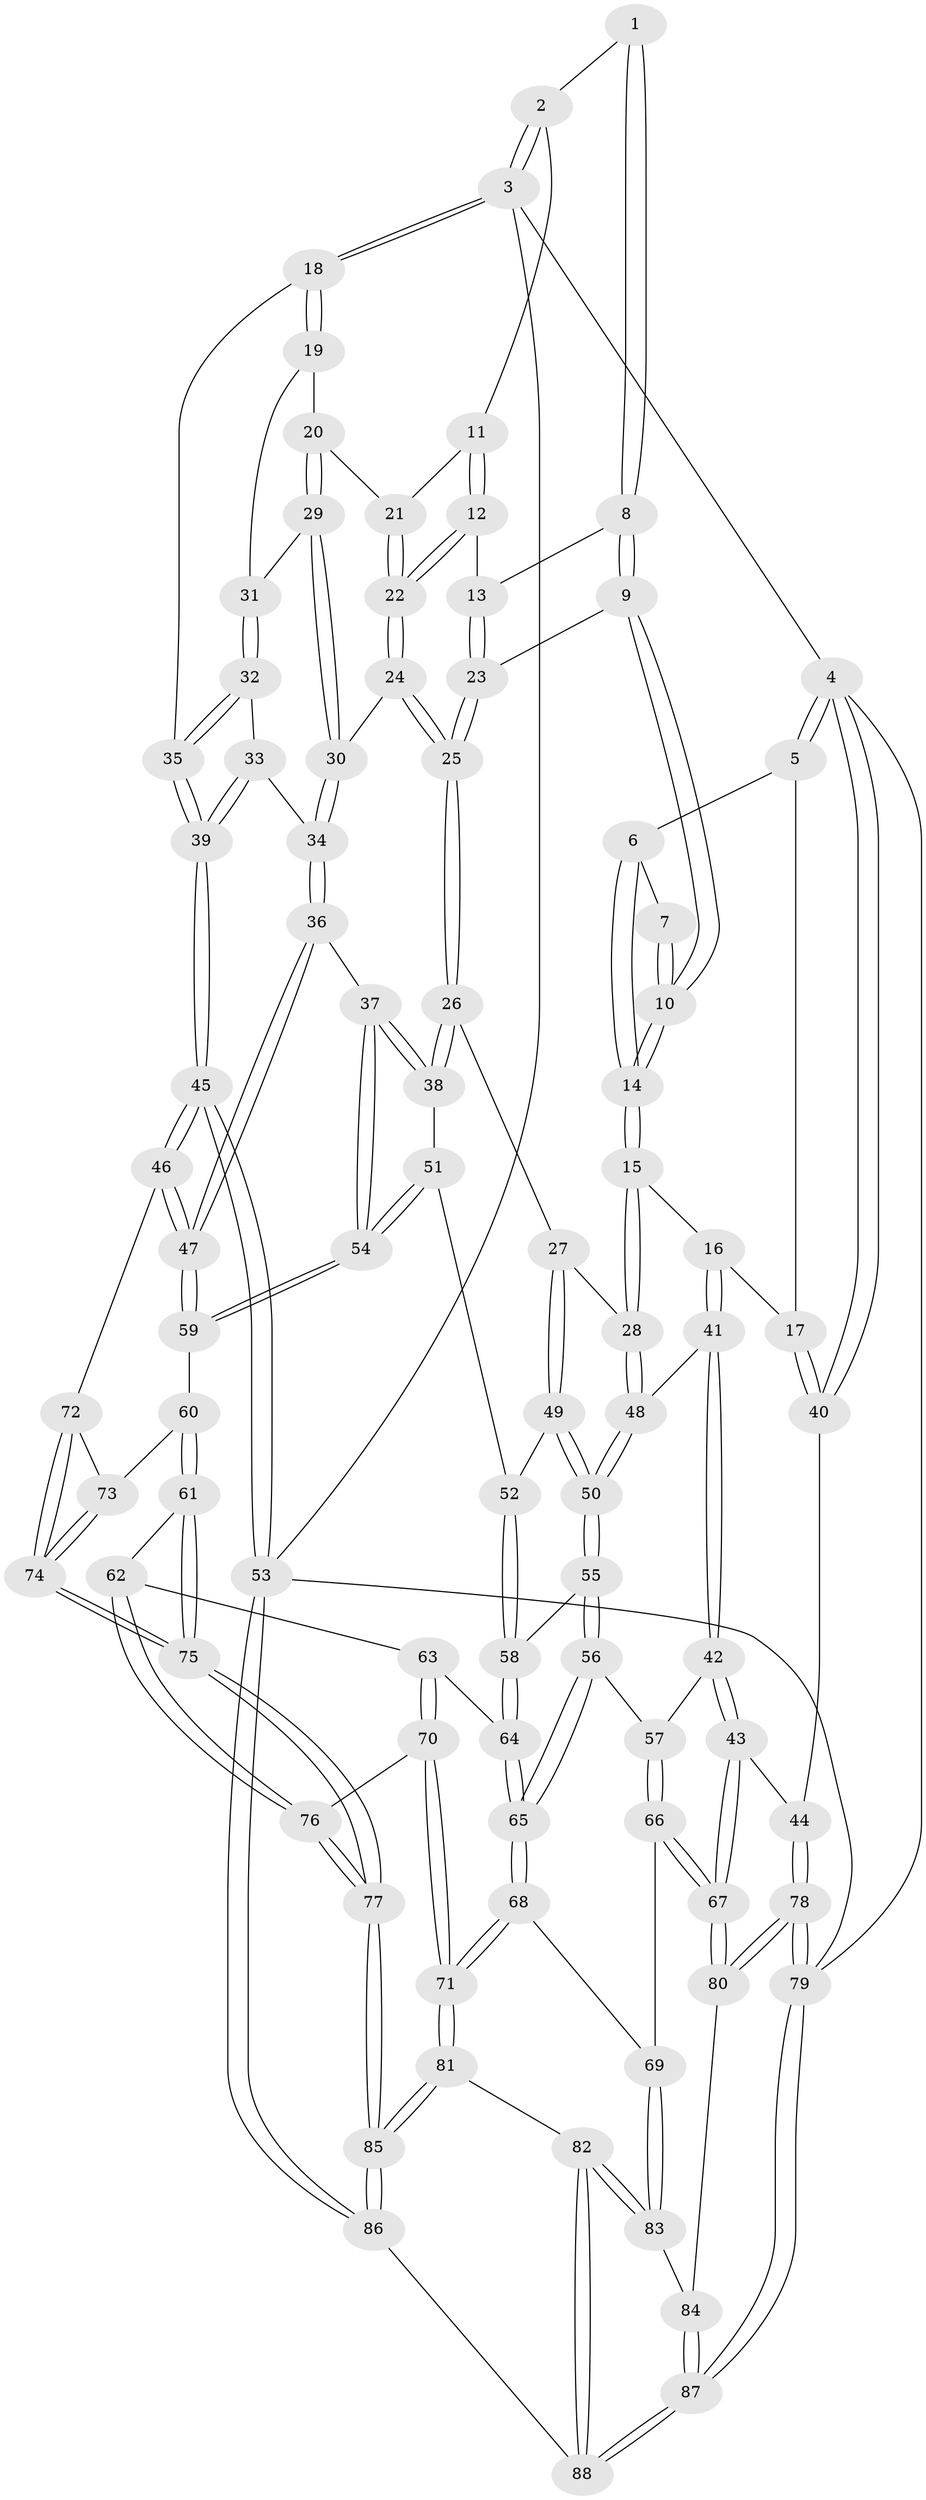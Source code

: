 // coarse degree distribution, {4: 0.4262295081967213, 5: 0.3770491803278688, 3: 0.11475409836065574, 6: 0.08196721311475409}
// Generated by graph-tools (version 1.1) at 2025/52/02/27/25 19:52:36]
// undirected, 88 vertices, 217 edges
graph export_dot {
graph [start="1"]
  node [color=gray90,style=filled];
  1 [pos="+0.5450647598397069+0"];
  2 [pos="+0.8137357374292739+0"];
  3 [pos="+1+0"];
  4 [pos="+0+0"];
  5 [pos="+0.1264331201553765+0"];
  6 [pos="+0.1917024385891293+0"];
  7 [pos="+0.42718458455454045+0"];
  8 [pos="+0.5553104160465586+0"];
  9 [pos="+0.5327131484660167+0.06442774788165749"];
  10 [pos="+0.3872601530145685+0.18831046813049598"];
  11 [pos="+0.7747067290460352+0.03143291719657996"];
  12 [pos="+0.7088786679428895+0.08961537269716766"];
  13 [pos="+0.6829665543828047+0.0817533828069006"];
  14 [pos="+0.36349557183288217+0.22503801114420702"];
  15 [pos="+0.35230827251258395+0.26081515381330866"];
  16 [pos="+0.23582904001622798+0.2633161997062715"];
  17 [pos="+0.20304639618505171+0.2568061554074286"];
  18 [pos="+1+0"];
  19 [pos="+0.9741983902341631+0.09027841369744845"];
  20 [pos="+0.8638776980116433+0.1181867831177203"];
  21 [pos="+0.8108745375686452+0.07012360834796515"];
  22 [pos="+0.7242424058939932+0.2339370088215715"];
  23 [pos="+0.592178458387815+0.11717414327981375"];
  24 [pos="+0.7244574719487216+0.2372602724701407"];
  25 [pos="+0.6177184967933411+0.28589750125578633"];
  26 [pos="+0.5823114899639638+0.3210792742869187"];
  27 [pos="+0.42015301082963474+0.3040386101896406"];
  28 [pos="+0.36986438320557935+0.276508187622134"];
  29 [pos="+0.8196155246651156+0.2052194596435552"];
  30 [pos="+0.7664841851727552+0.2436221231623315"];
  31 [pos="+0.9339254676391971+0.23395823806067306"];
  32 [pos="+0.9467975942483379+0.2595497288717722"];
  33 [pos="+0.9214628179502334+0.3487416755001665"];
  34 [pos="+0.8557247799895654+0.36206853421663526"];
  35 [pos="+1+0.19875945935140837"];
  36 [pos="+0.8023550116323025+0.4702331585313223"];
  37 [pos="+0.712459158063361+0.49001035025153444"];
  38 [pos="+0.5952493340418895+0.34765022472140134"];
  39 [pos="+1+0.490498383315171"];
  40 [pos="+0+0.31945271394401825"];
  41 [pos="+0.2182046864838481+0.5155529492541201"];
  42 [pos="+0.15487926156579898+0.5899378968240457"];
  43 [pos="+0.06558106372374324+0.5899312314690055"];
  44 [pos="+0+0.5442940855365433"];
  45 [pos="+1+0.6808531804727298"];
  46 [pos="+1+0.6867067889997511"];
  47 [pos="+1+0.64807434452165"];
  48 [pos="+0.30602365416353927+0.4977603586481267"];
  49 [pos="+0.43153081729401677+0.45159172352265864"];
  50 [pos="+0.34808752630676043+0.5559173615840198"];
  51 [pos="+0.5315621633606803+0.5248257215585858"];
  52 [pos="+0.4736389611183491+0.53102990720583"];
  53 [pos="+1+1"];
  54 [pos="+0.6581887807925372+0.6279639393911002"];
  55 [pos="+0.35012069542385327+0.5741829432510505"];
  56 [pos="+0.2984892594774663+0.6350069835326158"];
  57 [pos="+0.245516590334198+0.6428965055764302"];
  58 [pos="+0.44881827587611456+0.5933058034223662"];
  59 [pos="+0.6573500699440635+0.642514854308161"];
  60 [pos="+0.6468598385750933+0.6663480309541395"];
  61 [pos="+0.6453717919578029+0.6684028860556136"];
  62 [pos="+0.6222969410008372+0.6784824837462244"];
  63 [pos="+0.5244953044169621+0.6844804645672289"];
  64 [pos="+0.4882215737432431+0.6765078556233454"];
  65 [pos="+0.40064364738095026+0.7274396491352687"];
  66 [pos="+0.24208895157638202+0.8056203500003536"];
  67 [pos="+0.1777583243340634+0.8398547275785951"];
  68 [pos="+0.3933966492745596+0.7486271871619127"];
  69 [pos="+0.290307752845869+0.8147034686903394"];
  70 [pos="+0.4873468044338045+0.8693402540224884"];
  71 [pos="+0.46483173358621005+0.8769734710030891"];
  72 [pos="+1+0.7239235188478832"];
  73 [pos="+0.7861057990586864+0.7281155214025719"];
  74 [pos="+0.7940717675671294+0.930248190861797"];
  75 [pos="+0.7730906292479278+0.9504762466611907"];
  76 [pos="+0.561295312028298+0.8708628991632013"];
  77 [pos="+0.7458336286913143+1"];
  78 [pos="+0+0.8302832356364716"];
  79 [pos="+0+1"];
  80 [pos="+0.17379900487786248+0.8450301811279421"];
  81 [pos="+0.44120172127870017+0.908880401965634"];
  82 [pos="+0.3980785905139312+0.9531697942589598"];
  83 [pos="+0.3447295224504967+0.8958110646064411"];
  84 [pos="+0.18249594033204825+0.9431919876687137"];
  85 [pos="+0.7441514363544061+1"];
  86 [pos="+0.7468958923176713+1"];
  87 [pos="+0.1746838344328751+1"];
  88 [pos="+0.3496254847573206+1"];
  1 -- 2;
  1 -- 8;
  1 -- 8;
  2 -- 3;
  2 -- 3;
  2 -- 11;
  3 -- 4;
  3 -- 18;
  3 -- 18;
  3 -- 53;
  4 -- 5;
  4 -- 5;
  4 -- 40;
  4 -- 40;
  4 -- 79;
  5 -- 6;
  5 -- 17;
  6 -- 7;
  6 -- 14;
  6 -- 14;
  7 -- 10;
  7 -- 10;
  8 -- 9;
  8 -- 9;
  8 -- 13;
  9 -- 10;
  9 -- 10;
  9 -- 23;
  10 -- 14;
  10 -- 14;
  11 -- 12;
  11 -- 12;
  11 -- 21;
  12 -- 13;
  12 -- 22;
  12 -- 22;
  13 -- 23;
  13 -- 23;
  14 -- 15;
  14 -- 15;
  15 -- 16;
  15 -- 28;
  15 -- 28;
  16 -- 17;
  16 -- 41;
  16 -- 41;
  17 -- 40;
  17 -- 40;
  18 -- 19;
  18 -- 19;
  18 -- 35;
  19 -- 20;
  19 -- 31;
  20 -- 21;
  20 -- 29;
  20 -- 29;
  21 -- 22;
  21 -- 22;
  22 -- 24;
  22 -- 24;
  23 -- 25;
  23 -- 25;
  24 -- 25;
  24 -- 25;
  24 -- 30;
  25 -- 26;
  25 -- 26;
  26 -- 27;
  26 -- 38;
  26 -- 38;
  27 -- 28;
  27 -- 49;
  27 -- 49;
  28 -- 48;
  28 -- 48;
  29 -- 30;
  29 -- 30;
  29 -- 31;
  30 -- 34;
  30 -- 34;
  31 -- 32;
  31 -- 32;
  32 -- 33;
  32 -- 35;
  32 -- 35;
  33 -- 34;
  33 -- 39;
  33 -- 39;
  34 -- 36;
  34 -- 36;
  35 -- 39;
  35 -- 39;
  36 -- 37;
  36 -- 47;
  36 -- 47;
  37 -- 38;
  37 -- 38;
  37 -- 54;
  37 -- 54;
  38 -- 51;
  39 -- 45;
  39 -- 45;
  40 -- 44;
  41 -- 42;
  41 -- 42;
  41 -- 48;
  42 -- 43;
  42 -- 43;
  42 -- 57;
  43 -- 44;
  43 -- 67;
  43 -- 67;
  44 -- 78;
  44 -- 78;
  45 -- 46;
  45 -- 46;
  45 -- 53;
  45 -- 53;
  46 -- 47;
  46 -- 47;
  46 -- 72;
  47 -- 59;
  47 -- 59;
  48 -- 50;
  48 -- 50;
  49 -- 50;
  49 -- 50;
  49 -- 52;
  50 -- 55;
  50 -- 55;
  51 -- 52;
  51 -- 54;
  51 -- 54;
  52 -- 58;
  52 -- 58;
  53 -- 86;
  53 -- 86;
  53 -- 79;
  54 -- 59;
  54 -- 59;
  55 -- 56;
  55 -- 56;
  55 -- 58;
  56 -- 57;
  56 -- 65;
  56 -- 65;
  57 -- 66;
  57 -- 66;
  58 -- 64;
  58 -- 64;
  59 -- 60;
  60 -- 61;
  60 -- 61;
  60 -- 73;
  61 -- 62;
  61 -- 75;
  61 -- 75;
  62 -- 63;
  62 -- 76;
  62 -- 76;
  63 -- 64;
  63 -- 70;
  63 -- 70;
  64 -- 65;
  64 -- 65;
  65 -- 68;
  65 -- 68;
  66 -- 67;
  66 -- 67;
  66 -- 69;
  67 -- 80;
  67 -- 80;
  68 -- 69;
  68 -- 71;
  68 -- 71;
  69 -- 83;
  69 -- 83;
  70 -- 71;
  70 -- 71;
  70 -- 76;
  71 -- 81;
  71 -- 81;
  72 -- 73;
  72 -- 74;
  72 -- 74;
  73 -- 74;
  73 -- 74;
  74 -- 75;
  74 -- 75;
  75 -- 77;
  75 -- 77;
  76 -- 77;
  76 -- 77;
  77 -- 85;
  77 -- 85;
  78 -- 79;
  78 -- 79;
  78 -- 80;
  78 -- 80;
  79 -- 87;
  79 -- 87;
  80 -- 84;
  81 -- 82;
  81 -- 85;
  81 -- 85;
  82 -- 83;
  82 -- 83;
  82 -- 88;
  82 -- 88;
  83 -- 84;
  84 -- 87;
  84 -- 87;
  85 -- 86;
  85 -- 86;
  86 -- 88;
  87 -- 88;
  87 -- 88;
}
